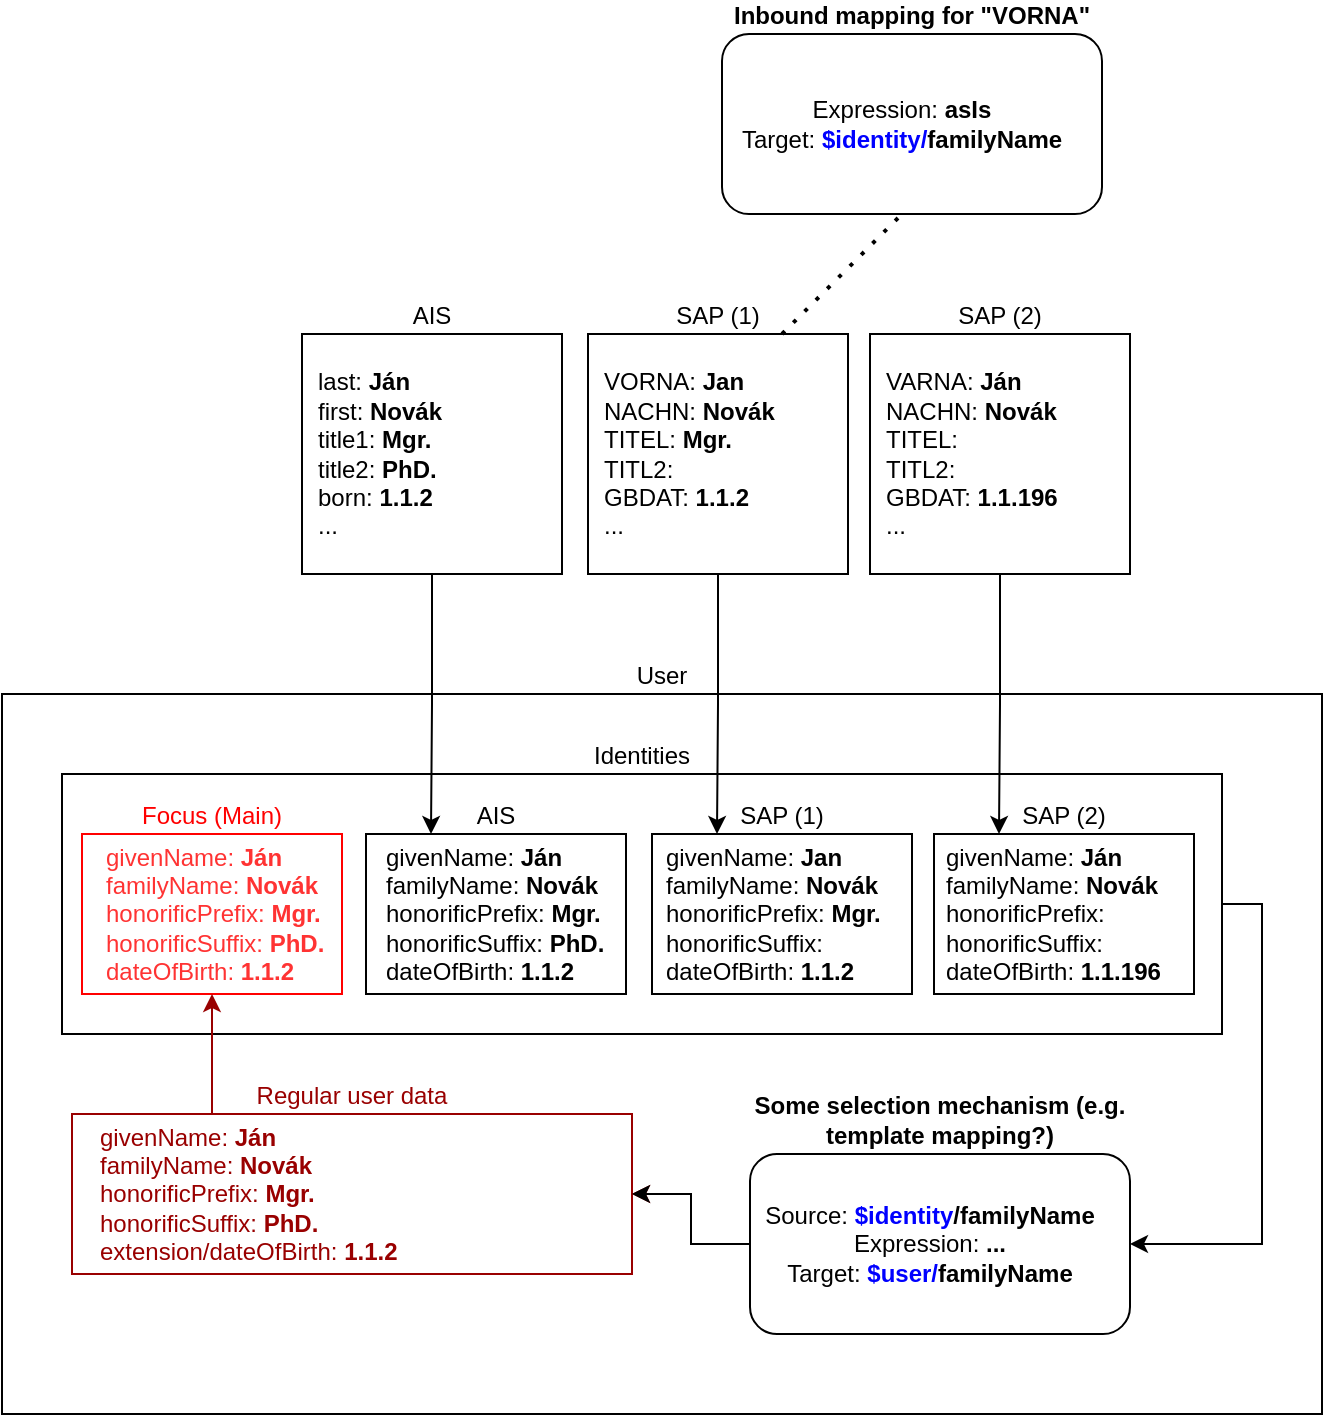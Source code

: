 <mxfile version="19.0.3" type="device"><diagram id="zc6pTXu14DVkw-eYukq8" name="Page-1"><mxGraphModel dx="2062" dy="1225" grid="1" gridSize="10" guides="1" tooltips="1" connect="1" arrows="1" fold="1" page="1" pageScale="1" pageWidth="1169" pageHeight="827" math="0" shadow="0"><root><mxCell id="0"/><mxCell id="1" parent="0"/><mxCell id="fM5ecm_wmOhgV47JdMvx-7" value="User" style="rounded=0;whiteSpace=wrap;html=1;labelPosition=center;verticalLabelPosition=top;align=center;verticalAlign=bottom;fillColor=none;" parent="1" vertex="1"><mxGeometry x="10" y="460" width="660" height="360" as="geometry"/></mxCell><mxCell id="fM5ecm_wmOhgV47JdMvx-36" style="edgeStyle=orthogonalEdgeStyle;rounded=0;orthogonalLoop=1;jettySize=auto;html=1;entryX=1;entryY=0.5;entryDx=0;entryDy=0;fontColor=#0000FF;strokeColor=#000000;exitX=1;exitY=0.5;exitDx=0;exitDy=0;" parent="1" source="fM5ecm_wmOhgV47JdMvx-15" target="fM5ecm_wmOhgV47JdMvx-34" edge="1"><mxGeometry relative="1" as="geometry"/></mxCell><mxCell id="fM5ecm_wmOhgV47JdMvx-15" value="&lt;font color=&quot;#000000&quot;&gt;Identities&lt;/font&gt;" style="rounded=0;whiteSpace=wrap;html=1;fontColor=#FF3333;fillColor=none;labelPosition=center;verticalLabelPosition=top;align=center;verticalAlign=bottom;" parent="1" vertex="1"><mxGeometry x="40" y="500" width="580" height="130" as="geometry"/></mxCell><mxCell id="fM5ecm_wmOhgV47JdMvx-16" value="AIS" style="rounded=0;whiteSpace=wrap;html=1;labelPosition=center;verticalLabelPosition=top;align=center;verticalAlign=bottom;fillColor=none;" parent="1" vertex="1"><mxGeometry x="192" y="530" width="130" height="80" as="geometry"/></mxCell><mxCell id="fM5ecm_wmOhgV47JdMvx-1" value="AIS" style="rounded=0;whiteSpace=wrap;html=1;labelPosition=center;verticalLabelPosition=top;align=center;verticalAlign=bottom;" parent="1" vertex="1"><mxGeometry x="160" y="280" width="130" height="120" as="geometry"/></mxCell><mxCell id="fM5ecm_wmOhgV47JdMvx-2" value="last: &lt;b&gt;Ján&lt;br&gt;&lt;/b&gt;first: &lt;b&gt;Novák&lt;br&gt;&lt;/b&gt;title1: &lt;b&gt;Mgr.&lt;br&gt;&lt;/b&gt;title2: &lt;b&gt;PhD.&lt;br&gt;&lt;/b&gt;born: &lt;b&gt;1.1.2&lt;/b&gt;&lt;br&gt;..." style="text;html=1;strokeColor=none;fillColor=none;align=left;verticalAlign=middle;whiteSpace=wrap;rounded=0;" parent="1" vertex="1"><mxGeometry x="166" y="290" width="120" height="100" as="geometry"/></mxCell><mxCell id="fM5ecm_wmOhgV47JdMvx-21" style="edgeStyle=orthogonalEdgeStyle;rounded=0;orthogonalLoop=1;jettySize=auto;html=1;exitX=0.5;exitY=1;exitDx=0;exitDy=0;entryX=0.25;entryY=0;entryDx=0;entryDy=0;fontColor=#FF0000;" parent="1" source="fM5ecm_wmOhgV47JdMvx-3" target="fM5ecm_wmOhgV47JdMvx-18" edge="1"><mxGeometry relative="1" as="geometry"/></mxCell><mxCell id="fM5ecm_wmOhgV47JdMvx-3" value="SAP (1)" style="rounded=0;whiteSpace=wrap;html=1;labelPosition=center;verticalLabelPosition=top;align=center;verticalAlign=bottom;" parent="1" vertex="1"><mxGeometry x="303" y="280" width="130" height="120" as="geometry"/></mxCell><mxCell id="fM5ecm_wmOhgV47JdMvx-4" value="VORNA: &lt;b&gt;Jan&lt;br&gt;&lt;/b&gt;NACHN: &lt;b&gt;Novák&lt;br&gt;&lt;/b&gt;TITEL: &lt;b&gt;Mgr.&lt;br&gt;&lt;/b&gt;TITL2:&lt;b&gt;&lt;br&gt;&lt;/b&gt;GBDAT: &lt;b&gt;1.1.2&lt;/b&gt;&lt;br&gt;..." style="text;html=1;strokeColor=none;fillColor=none;align=left;verticalAlign=middle;whiteSpace=wrap;rounded=0;" parent="1" vertex="1"><mxGeometry x="309" y="290" width="120" height="100" as="geometry"/></mxCell><mxCell id="fM5ecm_wmOhgV47JdMvx-23" style="edgeStyle=orthogonalEdgeStyle;rounded=0;orthogonalLoop=1;jettySize=auto;html=1;exitX=0.5;exitY=1;exitDx=0;exitDy=0;entryX=0.25;entryY=0;entryDx=0;entryDy=0;fontColor=#FF0000;" parent="1" source="fM5ecm_wmOhgV47JdMvx-5" target="fM5ecm_wmOhgV47JdMvx-19" edge="1"><mxGeometry relative="1" as="geometry"/></mxCell><mxCell id="fM5ecm_wmOhgV47JdMvx-5" value="SAP (2)" style="rounded=0;whiteSpace=wrap;html=1;labelPosition=center;verticalLabelPosition=top;align=center;verticalAlign=bottom;fillColor=none;" parent="1" vertex="1"><mxGeometry x="444" y="280" width="130" height="120" as="geometry"/></mxCell><mxCell id="fM5ecm_wmOhgV47JdMvx-6" value="VARNA: &lt;b&gt;Ján&lt;br&gt;&lt;/b&gt;NACHN: &lt;b&gt;Novák&lt;br&gt;&lt;/b&gt;TITEL:&amp;nbsp;&lt;b&gt;&lt;br&gt;&lt;/b&gt;TITL2:&lt;b&gt;&lt;br&gt;&lt;/b&gt;GBDAT: &lt;b&gt;1.1.196&lt;/b&gt;&lt;br&gt;..." style="text;html=1;strokeColor=none;fillColor=none;align=left;verticalAlign=middle;whiteSpace=wrap;rounded=0;" parent="1" vertex="1"><mxGeometry x="450" y="290" width="120" height="100" as="geometry"/></mxCell><mxCell id="fM5ecm_wmOhgV47JdMvx-9" value="givenName: &lt;b&gt;Jan&lt;br&gt;&lt;/b&gt;familyName: &lt;b&gt;Novák&lt;br&gt;&lt;/b&gt;honorificPrefix: &lt;b&gt;Mgr.&lt;br&gt;&lt;/b&gt;honorificSuffix:&lt;b&gt;&lt;br&gt;&lt;/b&gt;dateOfBirth: &lt;b&gt;1.1.2&lt;/b&gt;" style="text;html=1;strokeColor=none;fillColor=none;align=left;verticalAlign=middle;whiteSpace=wrap;rounded=0;" parent="1" vertex="1"><mxGeometry x="340" y="520" width="120" height="100" as="geometry"/></mxCell><mxCell id="fM5ecm_wmOhgV47JdMvx-8" value="givenName: &lt;b&gt;Ján&lt;br&gt;&lt;/b&gt;familyName: &lt;b&gt;Novák&lt;br&gt;&lt;/b&gt;honorificPrefix: &lt;b&gt;Mgr.&lt;br&gt;&lt;/b&gt;honorificSuffix: &lt;b&gt;PhD.&lt;br&gt;&lt;/b&gt;dateOfBirth: &lt;b&gt;1.1.2&lt;/b&gt;" style="text;html=1;strokeColor=none;fillColor=none;align=left;verticalAlign=middle;whiteSpace=wrap;rounded=0;" parent="1" vertex="1"><mxGeometry x="200" y="520" width="120" height="100" as="geometry"/></mxCell><mxCell id="fM5ecm_wmOhgV47JdMvx-10" value="givenName: &lt;b&gt;Ján&lt;br&gt;&lt;/b&gt;familyName: &lt;b&gt;Novák&lt;br&gt;&lt;/b&gt;honorificPrefix:&amp;nbsp;&lt;b&gt;&lt;br&gt;&lt;/b&gt;honorificSuffix:&lt;b&gt;&lt;br&gt;&lt;/b&gt;dateOfBirth: &lt;b&gt;1.1.196&lt;/b&gt;" style="text;html=1;strokeColor=none;fillColor=none;align=left;verticalAlign=middle;whiteSpace=wrap;rounded=0;" parent="1" vertex="1"><mxGeometry x="480" y="520" width="120" height="100" as="geometry"/></mxCell><mxCell id="fM5ecm_wmOhgV47JdMvx-13" style="edgeStyle=orthogonalEdgeStyle;rounded=0;orthogonalLoop=1;jettySize=auto;html=1;entryX=0.25;entryY=0;entryDx=0;entryDy=0;exitX=0.5;exitY=1;exitDx=0;exitDy=0;" parent="1" source="fM5ecm_wmOhgV47JdMvx-1" target="fM5ecm_wmOhgV47JdMvx-16" edge="1"><mxGeometry relative="1" as="geometry"/></mxCell><mxCell id="fM5ecm_wmOhgV47JdMvx-14" value="givenName: &lt;b&gt;Ján&lt;br&gt;&lt;/b&gt;familyName: &lt;b&gt;Novák&lt;br&gt;&lt;/b&gt;honorificPrefix: &lt;b&gt;Mgr.&lt;br&gt;&lt;/b&gt;honorificSuffix: &lt;b&gt;PhD.&lt;br&gt;&lt;/b&gt;dateOfBirth: &lt;b&gt;1.1.2&lt;/b&gt;" style="text;html=1;strokeColor=none;fillColor=none;align=left;verticalAlign=middle;whiteSpace=wrap;rounded=0;fontColor=#FF3333;" parent="1" vertex="1"><mxGeometry x="60" y="520" width="120" height="100" as="geometry"/></mxCell><mxCell id="fM5ecm_wmOhgV47JdMvx-18" value="SAP (1)" style="rounded=0;whiteSpace=wrap;html=1;labelPosition=center;verticalLabelPosition=top;align=center;verticalAlign=bottom;fillColor=none;" parent="1" vertex="1"><mxGeometry x="335" y="530" width="130" height="80" as="geometry"/></mxCell><mxCell id="fM5ecm_wmOhgV47JdMvx-20" value="&lt;font color=&quot;#ff0000&quot;&gt;Focus (Main)&lt;/font&gt;" style="rounded=0;whiteSpace=wrap;html=1;labelPosition=center;verticalLabelPosition=top;align=center;verticalAlign=bottom;fillColor=none;strokeColor=#FF0000;" parent="1" vertex="1"><mxGeometry x="50" y="530" width="130" height="80" as="geometry"/></mxCell><mxCell id="fM5ecm_wmOhgV47JdMvx-19" value="SAP (2)" style="rounded=0;whiteSpace=wrap;html=1;labelPosition=center;verticalLabelPosition=top;align=center;verticalAlign=bottom;fillColor=none;" parent="1" vertex="1"><mxGeometry x="476" y="530" width="130" height="80" as="geometry"/></mxCell><mxCell id="fM5ecm_wmOhgV47JdMvx-25" value="" style="group" parent="1" vertex="1" connectable="0"><mxGeometry x="370" y="130" width="190" height="90" as="geometry"/></mxCell><mxCell id="fM5ecm_wmOhgV47JdMvx-24" value="&lt;b&gt;Inbound mapping for &quot;VORNA&quot;&lt;/b&gt;" style="rounded=1;whiteSpace=wrap;html=1;fontColor=#000000;strokeColor=#000000;fillColor=none;labelPosition=center;verticalLabelPosition=top;align=center;verticalAlign=bottom;" parent="fM5ecm_wmOhgV47JdMvx-25" vertex="1"><mxGeometry width="190" height="90" as="geometry"/></mxCell><mxCell id="fM5ecm_wmOhgV47JdMvx-11" value="Expression: &lt;b&gt;asIs&lt;/b&gt;&lt;br&gt;Target:&amp;nbsp;&lt;b&gt;&lt;font color=&quot;#0000ff&quot;&gt;$identity/&lt;/font&gt;familyName&lt;/b&gt;" style="text;html=1;strokeColor=none;fillColor=none;align=center;verticalAlign=middle;whiteSpace=wrap;rounded=0;" parent="fM5ecm_wmOhgV47JdMvx-25" vertex="1"><mxGeometry width="180" height="90" as="geometry"/></mxCell><mxCell id="fM5ecm_wmOhgV47JdMvx-26" value="" style="endArrow=none;dashed=1;html=1;dashPattern=1 3;strokeWidth=2;rounded=0;fontColor=#0000FF;entryX=0.5;entryY=1;entryDx=0;entryDy=0;" parent="1" target="fM5ecm_wmOhgV47JdMvx-11" edge="1"><mxGeometry width="50" height="50" relative="1" as="geometry"><mxPoint x="400" y="280" as="sourcePoint"/><mxPoint x="450" y="230" as="targetPoint"/></mxGeometry></mxCell><mxCell id="fM5ecm_wmOhgV47JdMvx-28" value="givenName: &lt;b&gt;Ján&lt;br&gt;&lt;/b&gt;familyName: &lt;b&gt;Novák&lt;br&gt;&lt;/b&gt;honorificPrefix: &lt;b&gt;Mgr.&lt;br&gt;&lt;/b&gt;honorificSuffix: &lt;b&gt;PhD.&lt;br&gt;&lt;/b&gt;extension/dateOfBirth: &lt;b&gt;1.1.2&lt;/b&gt;" style="text;html=1;strokeColor=none;fillColor=none;align=left;verticalAlign=middle;whiteSpace=wrap;rounded=0;fontColor=#990000;" parent="1" vertex="1"><mxGeometry x="57" y="660" width="278" height="100" as="geometry"/></mxCell><mxCell id="fM5ecm_wmOhgV47JdMvx-32" style="edgeStyle=orthogonalEdgeStyle;rounded=0;orthogonalLoop=1;jettySize=auto;html=1;exitX=0.25;exitY=0;exitDx=0;exitDy=0;fontColor=#990000;strokeColor=#990000;" parent="1" source="fM5ecm_wmOhgV47JdMvx-30" target="fM5ecm_wmOhgV47JdMvx-20" edge="1"><mxGeometry relative="1" as="geometry"/></mxCell><mxCell id="fM5ecm_wmOhgV47JdMvx-30" value="&lt;font color=&quot;#990000&quot;&gt;Regular user data&lt;/font&gt;" style="rounded=0;whiteSpace=wrap;html=1;labelPosition=center;verticalLabelPosition=top;align=center;verticalAlign=bottom;fillColor=none;strokeColor=#990000;" parent="1" vertex="1"><mxGeometry x="45" y="670" width="280" height="80" as="geometry"/></mxCell><mxCell id="fM5ecm_wmOhgV47JdMvx-34" value="&lt;b&gt;Some selection mechanism (e.g. template mapping?)&lt;/b&gt;" style="rounded=1;whiteSpace=wrap;html=1;fontColor=#000000;strokeColor=#000000;fillColor=none;labelPosition=center;verticalLabelPosition=top;align=center;verticalAlign=bottom;" parent="1" vertex="1"><mxGeometry x="384" y="690" width="190" height="90" as="geometry"/></mxCell><mxCell id="fM5ecm_wmOhgV47JdMvx-37" style="edgeStyle=orthogonalEdgeStyle;rounded=0;orthogonalLoop=1;jettySize=auto;html=1;exitX=0;exitY=0.5;exitDx=0;exitDy=0;entryX=1;entryY=0.5;entryDx=0;entryDy=0;fontColor=#0000FF;strokeColor=#990000;" parent="1" source="fM5ecm_wmOhgV47JdMvx-35" target="fM5ecm_wmOhgV47JdMvx-30" edge="1"><mxGeometry relative="1" as="geometry"/></mxCell><mxCell id="fM5ecm_wmOhgV47JdMvx-38" value="" style="edgeStyle=orthogonalEdgeStyle;rounded=0;orthogonalLoop=1;jettySize=auto;html=1;fontColor=#0000FF;strokeColor=#000000;" parent="1" source="fM5ecm_wmOhgV47JdMvx-35" target="fM5ecm_wmOhgV47JdMvx-30" edge="1"><mxGeometry relative="1" as="geometry"/></mxCell><mxCell id="fM5ecm_wmOhgV47JdMvx-35" value="Source: &lt;b&gt;&lt;font color=&quot;#0000ff&quot;&gt;$identity&lt;/font&gt;/familyName&lt;/b&gt;&lt;br&gt;Expression: &lt;b&gt;...&lt;/b&gt;&lt;br&gt;Target:&amp;nbsp;&lt;b&gt;&lt;font color=&quot;#0000ff&quot;&gt;$user/&lt;/font&gt;familyName&lt;/b&gt;" style="text;html=1;strokeColor=none;fillColor=none;align=center;verticalAlign=middle;whiteSpace=wrap;rounded=0;" parent="1" vertex="1"><mxGeometry x="384" y="690" width="180" height="90" as="geometry"/></mxCell></root></mxGraphModel></diagram></mxfile>